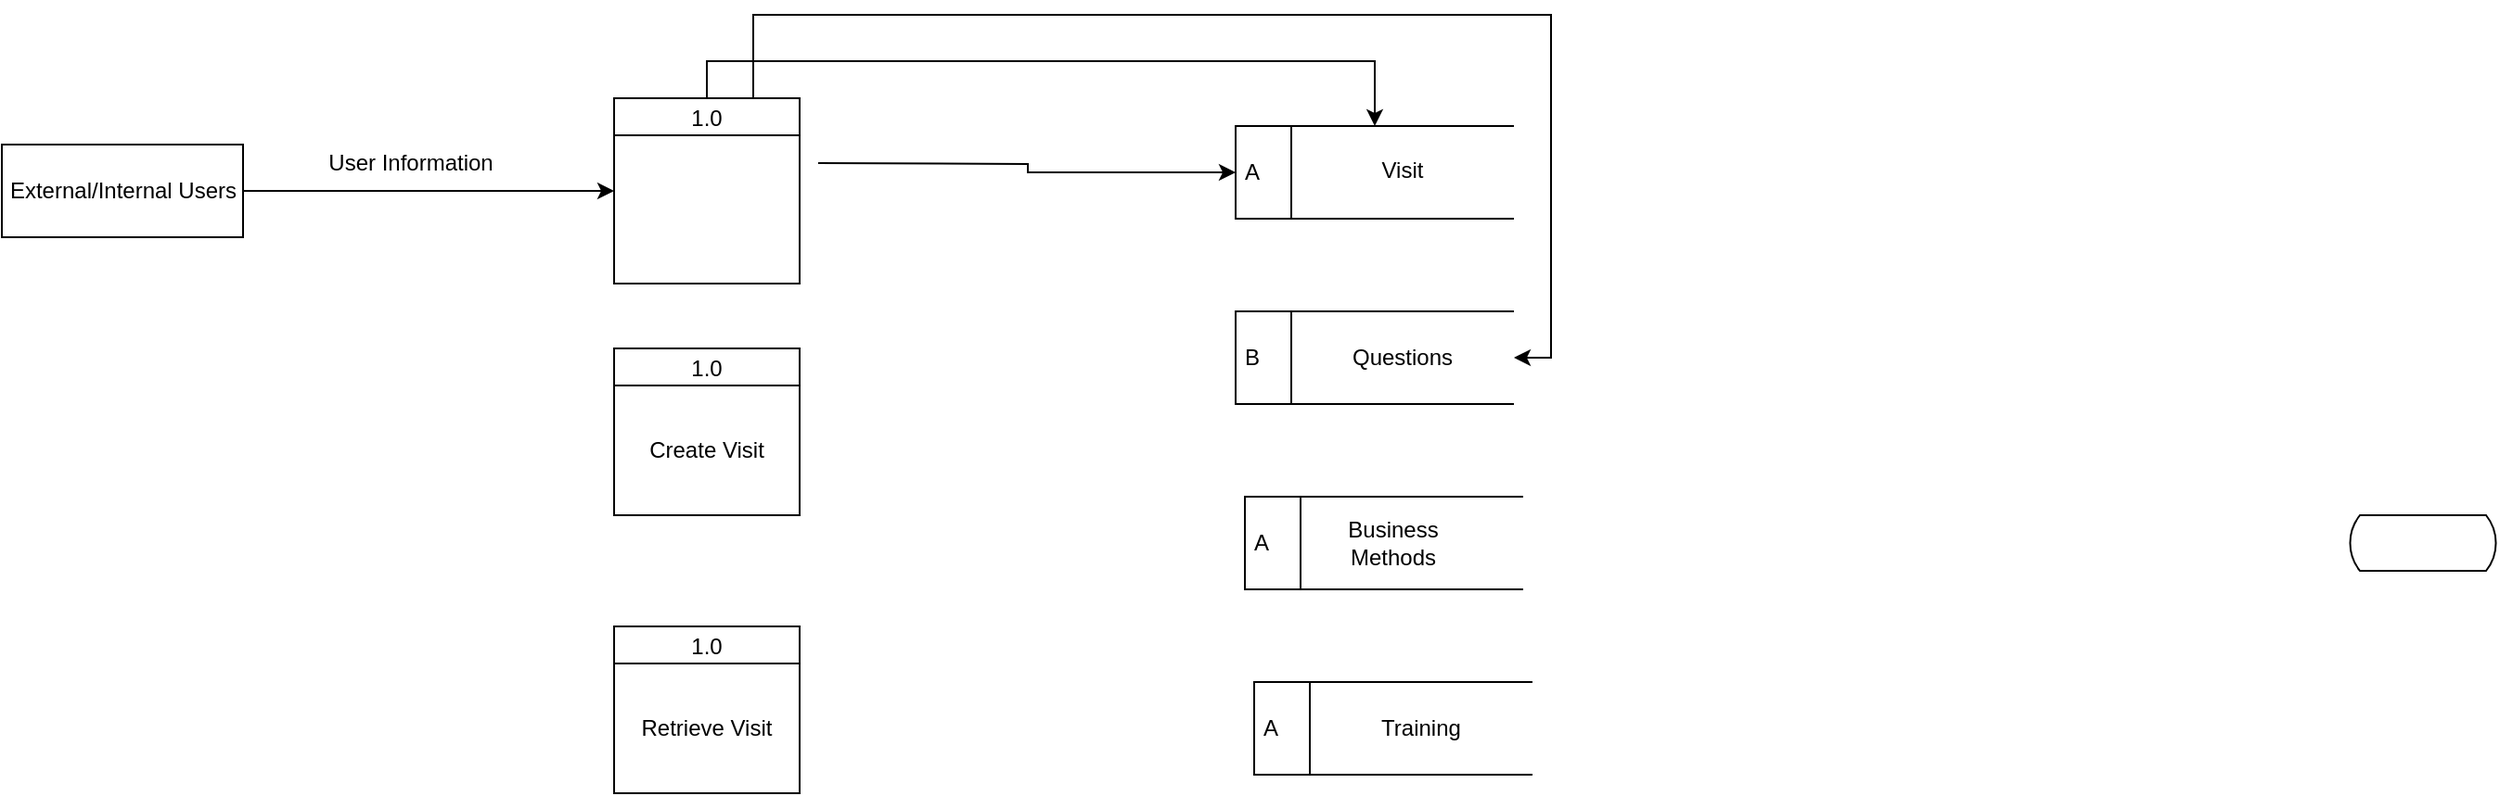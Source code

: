 <mxfile version="16.5.2" type="github">
  <diagram id="aFmRTiPEveCHjwJSOjMw" name="Page-1">
    <mxGraphModel dx="1038" dy="509" grid="1" gridSize="10" guides="1" tooltips="1" connect="1" arrows="1" fold="1" page="1" pageScale="1" pageWidth="850" pageHeight="1100" math="0" shadow="0">
      <root>
        <mxCell id="0" />
        <mxCell id="1" parent="0" />
        <mxCell id="SbROdMjVmtd571zzc6mW-104" style="edgeStyle=orthogonalEdgeStyle;rounded=0;orthogonalLoop=1;jettySize=auto;html=1;exitX=0.5;exitY=0;exitDx=0;exitDy=0;entryX=0.5;entryY=0;entryDx=0;entryDy=0;elbow=vertical;" edge="1" parent="1" source="SbROdMjVmtd571zzc6mW-2" target="SbROdMjVmtd571zzc6mW-4">
          <mxGeometry relative="1" as="geometry" />
        </mxCell>
        <mxCell id="SbROdMjVmtd571zzc6mW-106" style="edgeStyle=orthogonalEdgeStyle;rounded=0;orthogonalLoop=1;jettySize=auto;html=1;exitX=0.75;exitY=0;exitDx=0;exitDy=0;elbow=vertical;entryX=1;entryY=0.5;entryDx=0;entryDy=0;" edge="1" parent="1" source="SbROdMjVmtd571zzc6mW-2" target="SbROdMjVmtd571zzc6mW-39">
          <mxGeometry relative="1" as="geometry">
            <mxPoint x="840" y="280" as="targetPoint" />
            <Array as="points">
              <mxPoint x="415" y="90" />
              <mxPoint x="845" y="90" />
              <mxPoint x="845" y="275" />
            </Array>
          </mxGeometry>
        </mxCell>
        <mxCell id="SbROdMjVmtd571zzc6mW-2" value="1.0" style="swimlane;fontStyle=0;childLayout=stackLayout;horizontal=1;startSize=20;fillColor=#ffffff;horizontalStack=0;resizeParent=1;resizeParentMax=0;resizeLast=0;collapsible=0;marginBottom=0;swimlaneFillColor=#ffffff;" vertex="1" parent="1">
          <mxGeometry x="340" y="135" width="100" height="100" as="geometry" />
        </mxCell>
        <mxCell id="SbROdMjVmtd571zzc6mW-62" style="text;html=1;strokeColor=none;fillColor=none;align=center;verticalAlign=middle;whiteSpace=wrap;rounded=0;" vertex="1" parent="SbROdMjVmtd571zzc6mW-2">
          <mxGeometry y="20" width="100" height="80" as="geometry" />
        </mxCell>
        <mxCell id="SbROdMjVmtd571zzc6mW-4" value="A" style="html=1;dashed=0;whitespace=wrap;shape=mxgraph.dfd.dataStoreID;align=left;spacingLeft=3;points=[[0,0],[0.5,0],[1,0],[0,0.5],[1,0.5],[0,1],[0.5,1],[1,1]];" vertex="1" parent="1">
          <mxGeometry x="675" y="150" width="150" height="50" as="geometry" />
        </mxCell>
        <mxCell id="SbROdMjVmtd571zzc6mW-5" value="External/Internal Users" style="html=1;dashed=0;whitespace=wrap;" vertex="1" parent="1">
          <mxGeometry x="10" y="160" width="130" height="50" as="geometry" />
        </mxCell>
        <mxCell id="SbROdMjVmtd571zzc6mW-7" value="" style="endArrow=classic;html=1;rounded=0;exitX=1;exitY=0.5;exitDx=0;exitDy=0;entryX=0;entryY=0.5;entryDx=0;entryDy=0;elbow=vertical;" edge="1" parent="1" source="SbROdMjVmtd571zzc6mW-5" target="SbROdMjVmtd571zzc6mW-2">
          <mxGeometry width="50" height="50" relative="1" as="geometry">
            <mxPoint x="200" y="360" as="sourcePoint" />
            <mxPoint x="250" y="310" as="targetPoint" />
          </mxGeometry>
        </mxCell>
        <mxCell id="SbROdMjVmtd571zzc6mW-10" value="User Information" style="text;html=1;align=center;verticalAlign=middle;resizable=0;points=[];autosize=1;strokeColor=none;fillColor=none;" vertex="1" parent="1">
          <mxGeometry x="180" y="160" width="100" height="20" as="geometry" />
        </mxCell>
        <mxCell id="SbROdMjVmtd571zzc6mW-26" value="" style="endArrow=classic;html=1;rounded=0;exitX=1;exitY=0.25;exitDx=0;exitDy=0;entryX=0;entryY=0.5;entryDx=0;entryDy=0;edgeStyle=orthogonalEdgeStyle;" edge="1" parent="1" source="SbROdMjVmtd571zzc6mW-22" target="SbROdMjVmtd571zzc6mW-4">
          <mxGeometry width="50" height="50" relative="1" as="geometry">
            <mxPoint x="450" y="170" as="sourcePoint" />
            <mxPoint x="540" y="170" as="targetPoint" />
          </mxGeometry>
        </mxCell>
        <mxCell id="SbROdMjVmtd571zzc6mW-28" value="1.0" style="swimlane;fontStyle=0;childLayout=stackLayout;horizontal=1;startSize=20;fillColor=#ffffff;horizontalStack=0;resizeParent=1;resizeParentMax=0;resizeLast=0;collapsible=0;marginBottom=0;swimlaneFillColor=#ffffff;" vertex="1" parent="1">
          <mxGeometry x="340" y="270" width="100" height="90" as="geometry" />
        </mxCell>
        <mxCell id="SbROdMjVmtd571zzc6mW-29" value="Create Visit" style="text;html=1;strokeColor=none;fillColor=none;align=center;verticalAlign=middle;whiteSpace=wrap;rounded=0;" vertex="1" parent="SbROdMjVmtd571zzc6mW-28">
          <mxGeometry y="20" width="100" height="70" as="geometry" />
        </mxCell>
        <mxCell id="SbROdMjVmtd571zzc6mW-35" value="1.0" style="swimlane;fontStyle=0;childLayout=stackLayout;horizontal=1;startSize=20;fillColor=#ffffff;horizontalStack=0;resizeParent=1;resizeParentMax=0;resizeLast=0;collapsible=0;marginBottom=0;swimlaneFillColor=#ffffff;" vertex="1" parent="1">
          <mxGeometry x="340" y="420" width="100" height="90" as="geometry" />
        </mxCell>
        <mxCell id="SbROdMjVmtd571zzc6mW-36" value="Retrieve Visit" style="text;html=1;strokeColor=none;fillColor=none;align=center;verticalAlign=middle;whiteSpace=wrap;rounded=0;" vertex="1" parent="SbROdMjVmtd571zzc6mW-35">
          <mxGeometry y="20" width="100" height="70" as="geometry" />
        </mxCell>
        <mxCell id="SbROdMjVmtd571zzc6mW-38" value="Visit" style="text;html=1;strokeColor=none;fillColor=none;align=center;verticalAlign=middle;whiteSpace=wrap;rounded=0;" vertex="1" parent="1">
          <mxGeometry x="735" y="165" width="60" height="17.5" as="geometry" />
        </mxCell>
        <mxCell id="SbROdMjVmtd571zzc6mW-39" value="B" style="html=1;dashed=0;whitespace=wrap;shape=mxgraph.dfd.dataStoreID;align=left;spacingLeft=3;points=[[0,0],[0.5,0],[1,0],[0,0.5],[1,0.5],[0,1],[0.5,1],[1,1]];" vertex="1" parent="1">
          <mxGeometry x="675" y="250" width="150" height="50" as="geometry" />
        </mxCell>
        <mxCell id="SbROdMjVmtd571zzc6mW-40" value="A" style="html=1;dashed=0;whitespace=wrap;shape=mxgraph.dfd.dataStoreID;align=left;spacingLeft=3;points=[[0,0],[0.5,0],[1,0],[0,0.5],[1,0.5],[0,1],[0.5,1],[1,1]];" vertex="1" parent="1">
          <mxGeometry x="680" y="350" width="150" height="50" as="geometry" />
        </mxCell>
        <mxCell id="SbROdMjVmtd571zzc6mW-41" value="A" style="html=1;dashed=0;whitespace=wrap;shape=mxgraph.dfd.dataStoreID;align=left;spacingLeft=3;points=[[0,0],[0.5,0],[1,0],[0,0.5],[1,0.5],[0,1],[0.5,1],[1,1]];" vertex="1" parent="1">
          <mxGeometry x="685" y="450" width="150" height="50" as="geometry" />
        </mxCell>
        <mxCell id="SbROdMjVmtd571zzc6mW-42" value="Questions" style="text;html=1;strokeColor=none;fillColor=none;align=center;verticalAlign=middle;whiteSpace=wrap;rounded=0;" vertex="1" parent="1">
          <mxGeometry x="735" y="260" width="60" height="30" as="geometry" />
        </mxCell>
        <mxCell id="SbROdMjVmtd571zzc6mW-43" value="Business Methods" style="text;html=1;strokeColor=none;fillColor=none;align=center;verticalAlign=middle;whiteSpace=wrap;rounded=0;" vertex="1" parent="1">
          <mxGeometry x="730" y="360" width="60" height="30" as="geometry" />
        </mxCell>
        <mxCell id="SbROdMjVmtd571zzc6mW-44" value="Training" style="text;html=1;strokeColor=none;fillColor=none;align=center;verticalAlign=middle;whiteSpace=wrap;rounded=0;" vertex="1" parent="1">
          <mxGeometry x="745" y="460" width="60" height="30" as="geometry" />
        </mxCell>
        <mxCell id="SbROdMjVmtd571zzc6mW-101" value="" style="html=1;dashed=0;whitespace=wrap;shape=mxgraph.dfd.loop" vertex="1" parent="1">
          <mxGeometry x="1275" y="360" width="80" height="30" as="geometry" />
        </mxCell>
      </root>
    </mxGraphModel>
  </diagram>
</mxfile>
